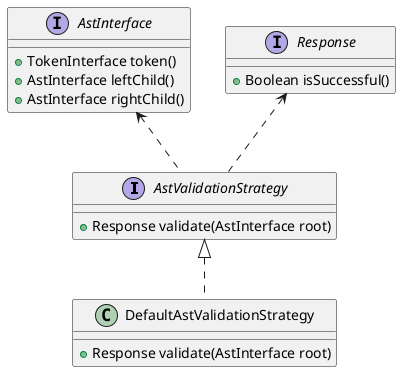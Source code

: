 @startuml
'https://plantuml.com/class-diagram

interface AstValidationStrategy{
    + Response validate(AstInterface root)
}
class DefaultAstValidationStrategy{
    + Response validate(AstInterface root)
}

interface AstInterface{
    + TokenInterface token()
    + AstInterface leftChild()
    + AstInterface rightChild()
}

interface Response{
    + Boolean isSuccessful()
}

AstValidationStrategy <|.. DefaultAstValidationStrategy

AstInterface <.. AstValidationStrategy
Response <.. AstValidationStrategy

@enduml